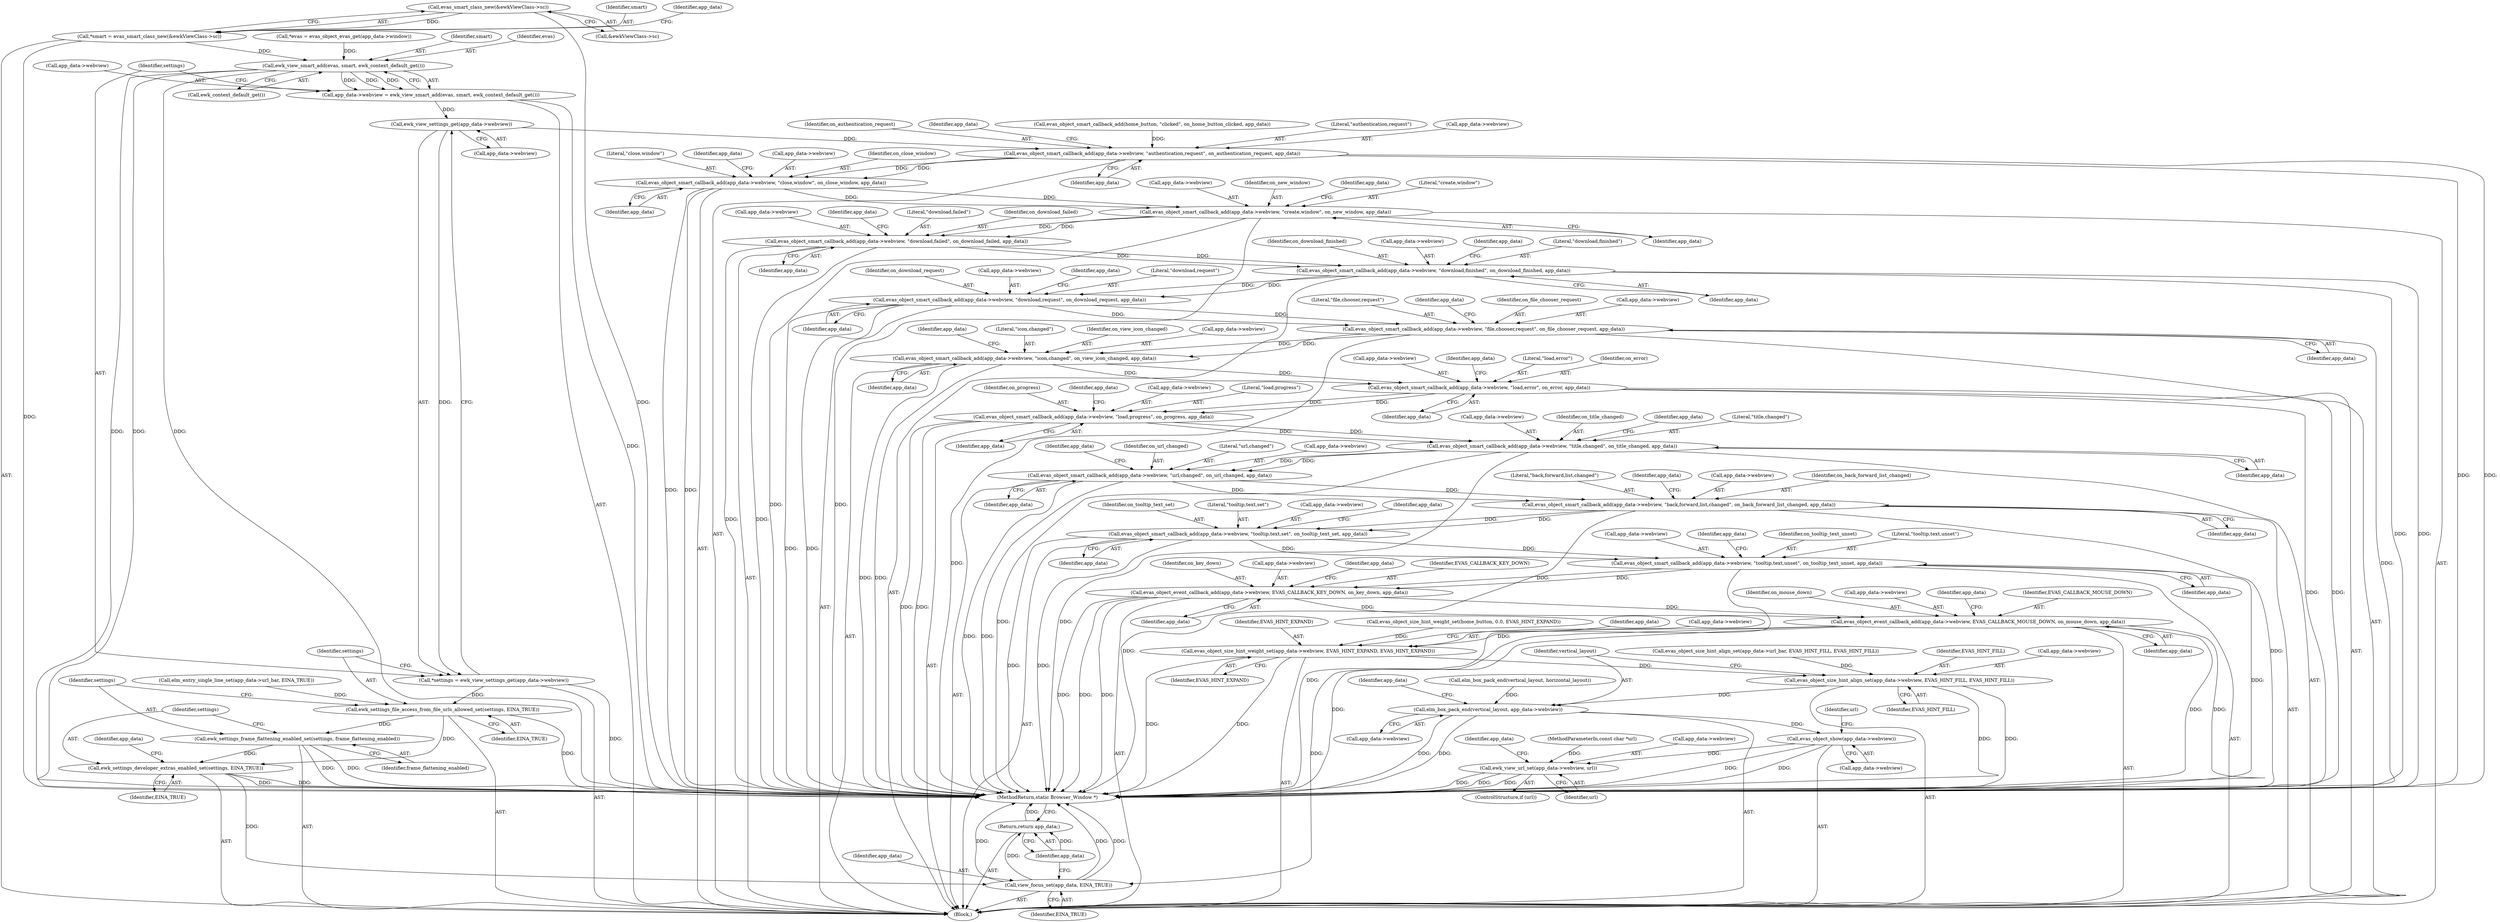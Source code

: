 digraph "0_Chrome_46afbe7f7f55280947e9c06c429a68983ba9d8dd_0@pointer" {
"1000450" [label="(Call,evas_smart_class_new(&ewkViewClass->sc))"];
"1000448" [label="(Call,*smart = evas_smart_class_new(&ewkViewClass->sc))"];
"1000459" [label="(Call,ewk_view_smart_add(evas, smart, ewk_context_default_get()))"];
"1000455" [label="(Call,app_data->webview = ewk_view_smart_add(evas, smart, ewk_context_default_get()))"];
"1000466" [label="(Call,ewk_view_settings_get(app_data->webview))"];
"1000464" [label="(Call,*settings = ewk_view_settings_get(app_data->webview))"];
"1000470" [label="(Call,ewk_settings_file_access_from_file_urls_allowed_set(settings, EINA_TRUE))"];
"1000473" [label="(Call,ewk_settings_frame_flattening_enabled_set(settings, frame_flattening_enabled))"];
"1000476" [label="(Call,ewk_settings_developer_extras_enabled_set(settings, EINA_TRUE))"];
"1000636" [label="(Call,view_focus_set(app_data, EINA_TRUE))"];
"1000639" [label="(Return,return app_data;)"];
"1000479" [label="(Call,evas_object_smart_callback_add(app_data->webview, \"authentication,request\", on_authentication_request, app_data))"];
"1000486" [label="(Call,evas_object_smart_callback_add(app_data->webview, \"close,window\", on_close_window, app_data))"];
"1000493" [label="(Call,evas_object_smart_callback_add(app_data->webview, \"create,window\", on_new_window, app_data))"];
"1000500" [label="(Call,evas_object_smart_callback_add(app_data->webview, \"download,failed\", on_download_failed, app_data))"];
"1000507" [label="(Call,evas_object_smart_callback_add(app_data->webview, \"download,finished\", on_download_finished, app_data))"];
"1000514" [label="(Call,evas_object_smart_callback_add(app_data->webview, \"download,request\", on_download_request, app_data))"];
"1000521" [label="(Call,evas_object_smart_callback_add(app_data->webview, \"file,chooser,request\", on_file_chooser_request, app_data))"];
"1000528" [label="(Call,evas_object_smart_callback_add(app_data->webview, \"icon,changed\", on_view_icon_changed, app_data))"];
"1000535" [label="(Call,evas_object_smart_callback_add(app_data->webview, \"load,error\", on_error, app_data))"];
"1000542" [label="(Call,evas_object_smart_callback_add(app_data->webview, \"load,progress\", on_progress, app_data))"];
"1000549" [label="(Call,evas_object_smart_callback_add(app_data->webview, \"title,changed\", on_title_changed, app_data))"];
"1000556" [label="(Call,evas_object_smart_callback_add(app_data->webview, \"url,changed\", on_url_changed, app_data))"];
"1000563" [label="(Call,evas_object_smart_callback_add(app_data->webview, \"back,forward,list,changed\", on_back_forward_list_changed, app_data))"];
"1000570" [label="(Call,evas_object_smart_callback_add(app_data->webview, \"tooltip,text,set\", on_tooltip_text_set, app_data))"];
"1000577" [label="(Call,evas_object_smart_callback_add(app_data->webview, \"tooltip,text,unset\", on_tooltip_text_unset, app_data))"];
"1000584" [label="(Call,evas_object_event_callback_add(app_data->webview, EVAS_CALLBACK_KEY_DOWN, on_key_down, app_data))"];
"1000591" [label="(Call,evas_object_event_callback_add(app_data->webview, EVAS_CALLBACK_MOUSE_DOWN, on_mouse_down, app_data))"];
"1000598" [label="(Call,evas_object_size_hint_weight_set(app_data->webview, EVAS_HINT_EXPAND, EVAS_HINT_EXPAND))"];
"1000604" [label="(Call,evas_object_size_hint_align_set(app_data->webview, EVAS_HINT_FILL, EVAS_HINT_FILL))"];
"1000610" [label="(Call,elm_box_pack_end(vertical_layout, app_data->webview))"];
"1000615" [label="(Call,evas_object_show(app_data->webview))"];
"1000621" [label="(Call,ewk_view_url_set(app_data->webview, url))"];
"1000578" [label="(Call,app_data->webview)"];
"1000441" [label="(Call,*evas = evas_object_evas_get(app_data->window))"];
"1000448" [label="(Call,*smart = evas_smart_class_new(&ewkViewClass->sc))"];
"1000471" [label="(Identifier,settings)"];
"1000501" [label="(Call,app_data->webview)"];
"1000598" [label="(Call,evas_object_size_hint_weight_set(app_data->webview, EVAS_HINT_EXPAND, EVAS_HINT_EXPAND))"];
"1000472" [label="(Identifier,EINA_TRUE)"];
"1000484" [label="(Identifier,on_authentication_request)"];
"1000596" [label="(Identifier,on_mouse_down)"];
"1000467" [label="(Call,app_data->webview)"];
"1000488" [label="(Identifier,app_data)"];
"1000494" [label="(Call,app_data->webview)"];
"1000620" [label="(Identifier,url)"];
"1000537" [label="(Identifier,app_data)"];
"1000499" [label="(Identifier,app_data)"];
"1000498" [label="(Identifier,on_new_window)"];
"1000555" [label="(Identifier,app_data)"];
"1000519" [label="(Identifier,on_download_request)"];
"1000567" [label="(Literal,\"back,forward,list,changed\")"];
"1000602" [label="(Identifier,EVAS_HINT_EXPAND)"];
"1000486" [label="(Call,evas_object_smart_callback_add(app_data->webview, \"close,window\", on_close_window, app_data))"];
"1000525" [label="(Literal,\"file,chooser,request\")"];
"1000541" [label="(Identifier,app_data)"];
"1000589" [label="(Identifier,on_key_down)"];
"1000534" [label="(Identifier,app_data)"];
"1000628" [label="(Identifier,app_data)"];
"1000462" [label="(Call,ewk_context_default_get())"];
"1000584" [label="(Call,evas_object_event_callback_add(app_data->webview, EVAS_CALLBACK_KEY_DOWN, on_key_down, app_data))"];
"1000481" [label="(Identifier,app_data)"];
"1000512" [label="(Identifier,on_download_finished)"];
"1000459" [label="(Call,ewk_view_smart_add(evas, smart, ewk_context_default_get()))"];
"1000474" [label="(Identifier,settings)"];
"1000563" [label="(Call,evas_object_smart_callback_add(app_data->webview, \"back,forward,list,changed\", on_back_forward_list_changed, app_data))"];
"1000490" [label="(Literal,\"close,window\")"];
"1000532" [label="(Literal,\"icon,changed\")"];
"1000492" [label="(Identifier,app_data)"];
"1000502" [label="(Identifier,app_data)"];
"1000456" [label="(Call,app_data->webview)"];
"1000619" [label="(ControlStructure,if (url))"];
"1000625" [label="(Identifier,url)"];
"1000570" [label="(Call,evas_object_smart_callback_add(app_data->webview, \"tooltip,text,set\", on_tooltip_text_set, app_data))"];
"1000565" [label="(Identifier,app_data)"];
"1000527" [label="(Identifier,app_data)"];
"1000495" [label="(Identifier,app_data)"];
"1000562" [label="(Identifier,app_data)"];
"1000465" [label="(Identifier,settings)"];
"1000611" [label="(Identifier,vertical_layout)"];
"1000637" [label="(Identifier,app_data)"];
"1000542" [label="(Call,evas_object_smart_callback_add(app_data->webview, \"load,progress\", on_progress, app_data))"];
"1000569" [label="(Identifier,app_data)"];
"1000583" [label="(Identifier,app_data)"];
"1000487" [label="(Call,app_data->webview)"];
"1000575" [label="(Identifier,on_tooltip_text_set)"];
"1000508" [label="(Call,app_data->webview)"];
"1000536" [label="(Call,app_data->webview)"];
"1000515" [label="(Call,app_data->webview)"];
"1000617" [label="(Identifier,app_data)"];
"1000461" [label="(Identifier,smart)"];
"1000523" [label="(Identifier,app_data)"];
"1000585" [label="(Call,app_data->webview)"];
"1000449" [label="(Identifier,smart)"];
"1000590" [label="(Identifier,app_data)"];
"1000586" [label="(Identifier,app_data)"];
"1000111" [label="(MethodParameterIn,const char *url)"];
"1000572" [label="(Identifier,app_data)"];
"1000574" [label="(Literal,\"tooltip,text,set\")"];
"1000622" [label="(Call,app_data->webview)"];
"1000477" [label="(Identifier,settings)"];
"1000403" [label="(Call,evas_object_smart_callback_add(home_button, \"clicked\", on_home_button_clicked, app_data))"];
"1000112" [label="(Block,)"];
"1000506" [label="(Identifier,app_data)"];
"1000476" [label="(Call,ewk_settings_developer_extras_enabled_set(settings, EINA_TRUE))"];
"1000592" [label="(Call,app_data->webview)"];
"1000544" [label="(Identifier,app_data)"];
"1000616" [label="(Call,app_data->webview)"];
"1000639" [label="(Return,return app_data;)"];
"1000473" [label="(Call,ewk_settings_frame_flattening_enabled_set(settings, frame_flattening_enabled))"];
"1000539" [label="(Literal,\"load,error\")"];
"1000550" [label="(Call,app_data->webview)"];
"1000520" [label="(Identifier,app_data)"];
"1000577" [label="(Call,evas_object_smart_callback_add(app_data->webview, \"tooltip,text,unset\", on_tooltip_text_unset, app_data))"];
"1000354" [label="(Call,evas_object_size_hint_align_set(app_data->url_bar, EVAS_HINT_FILL, EVAS_HINT_FILL))"];
"1000593" [label="(Identifier,app_data)"];
"1000608" [label="(Identifier,EVAS_HINT_FILL)"];
"1000460" [label="(Identifier,evas)"];
"1000603" [label="(Identifier,EVAS_HINT_EXPAND)"];
"1000582" [label="(Identifier,on_tooltip_text_unset)"];
"1000514" [label="(Call,evas_object_smart_callback_add(app_data->webview, \"download,request\", on_download_request, app_data))"];
"1000605" [label="(Call,app_data->webview)"];
"1000597" [label="(Identifier,app_data)"];
"1000450" [label="(Call,evas_smart_class_new(&ewkViewClass->sc))"];
"1000493" [label="(Call,evas_object_smart_callback_add(app_data->webview, \"create,window\", on_new_window, app_data))"];
"1000591" [label="(Call,evas_object_event_callback_add(app_data->webview, EVAS_CALLBACK_MOUSE_DOWN, on_mouse_down, app_data))"];
"1000610" [label="(Call,elm_box_pack_end(vertical_layout, app_data->webview))"];
"1000521" [label="(Call,evas_object_smart_callback_add(app_data->webview, \"file,chooser,request\", on_file_chooser_request, app_data))"];
"1000530" [label="(Identifier,app_data)"];
"1000609" [label="(Identifier,EVAS_HINT_FILL)"];
"1000561" [label="(Identifier,on_url_changed)"];
"1000509" [label="(Identifier,app_data)"];
"1000470" [label="(Call,ewk_settings_file_access_from_file_urls_allowed_set(settings, EINA_TRUE))"];
"1000408" [label="(Call,evas_object_size_hint_weight_set(home_button, 0.0, EVAS_HINT_EXPAND))"];
"1000507" [label="(Call,evas_object_smart_callback_add(app_data->webview, \"download,finished\", on_download_finished, app_data))"];
"1000526" [label="(Identifier,on_file_chooser_request)"];
"1000641" [label="(MethodReturn,static Browser_Window *)"];
"1000600" [label="(Identifier,app_data)"];
"1000528" [label="(Call,evas_object_smart_callback_add(app_data->webview, \"icon,changed\", on_view_icon_changed, app_data))"];
"1000547" [label="(Identifier,on_progress)"];
"1000497" [label="(Literal,\"create,window\")"];
"1000571" [label="(Call,app_data->webview)"];
"1000595" [label="(Identifier,EVAS_CALLBACK_MOUSE_DOWN)"];
"1000606" [label="(Identifier,app_data)"];
"1000615" [label="(Call,evas_object_show(app_data->webview))"];
"1000621" [label="(Call,ewk_view_url_set(app_data->webview, url))"];
"1000640" [label="(Identifier,app_data)"];
"1000560" [label="(Literal,\"url,changed\")"];
"1000485" [label="(Identifier,app_data)"];
"1000516" [label="(Identifier,app_data)"];
"1000612" [label="(Call,app_data->webview)"];
"1000504" [label="(Literal,\"download,failed\")"];
"1000451" [label="(Call,&ewkViewClass->sc)"];
"1000466" [label="(Call,ewk_view_settings_get(app_data->webview))"];
"1000638" [label="(Identifier,EINA_TRUE)"];
"1000211" [label="(Call,elm_box_pack_end(vertical_layout, horizontal_layout))"];
"1000500" [label="(Call,evas_object_smart_callback_add(app_data->webview, \"download,failed\", on_download_failed, app_data))"];
"1000511" [label="(Literal,\"download,finished\")"];
"1000599" [label="(Call,app_data->webview)"];
"1000551" [label="(Identifier,app_data)"];
"1000540" [label="(Identifier,on_error)"];
"1000554" [label="(Identifier,on_title_changed)"];
"1000558" [label="(Identifier,app_data)"];
"1000491" [label="(Identifier,on_close_window)"];
"1000543" [label="(Call,app_data->webview)"];
"1000479" [label="(Call,evas_object_smart_callback_add(app_data->webview, \"authentication,request\", on_authentication_request, app_data))"];
"1000518" [label="(Literal,\"download,request\")"];
"1000576" [label="(Identifier,app_data)"];
"1000455" [label="(Call,app_data->webview = ewk_view_smart_add(evas, smart, ewk_context_default_get()))"];
"1000548" [label="(Identifier,app_data)"];
"1000636" [label="(Call,view_focus_set(app_data, EINA_TRUE))"];
"1000513" [label="(Identifier,app_data)"];
"1000553" [label="(Literal,\"title,changed\")"];
"1000564" [label="(Call,app_data->webview)"];
"1000581" [label="(Literal,\"tooltip,text,unset\")"];
"1000478" [label="(Identifier,EINA_TRUE)"];
"1000522" [label="(Call,app_data->webview)"];
"1000475" [label="(Identifier,frame_flattening_enabled)"];
"1000568" [label="(Identifier,on_back_forward_list_changed)"];
"1000464" [label="(Call,*settings = ewk_view_settings_get(app_data->webview))"];
"1000535" [label="(Call,evas_object_smart_callback_add(app_data->webview, \"load,error\", on_error, app_data))"];
"1000533" [label="(Identifier,on_view_icon_changed)"];
"1000483" [label="(Literal,\"authentication,request\")"];
"1000579" [label="(Identifier,app_data)"];
"1000505" [label="(Identifier,on_download_failed)"];
"1000546" [label="(Literal,\"load,progress\")"];
"1000556" [label="(Call,evas_object_smart_callback_add(app_data->webview, \"url,changed\", on_url_changed, app_data))"];
"1000588" [label="(Identifier,EVAS_CALLBACK_KEY_DOWN)"];
"1000480" [label="(Call,app_data->webview)"];
"1000557" [label="(Call,app_data->webview)"];
"1000549" [label="(Call,evas_object_smart_callback_add(app_data->webview, \"title,changed\", on_title_changed, app_data))"];
"1000604" [label="(Call,evas_object_size_hint_align_set(app_data->webview, EVAS_HINT_FILL, EVAS_HINT_FILL))"];
"1000529" [label="(Call,app_data->webview)"];
"1000319" [label="(Call,elm_entry_single_line_set(app_data->url_bar, EINA_TRUE))"];
"1000457" [label="(Identifier,app_data)"];
"1000450" -> "1000448"  [label="AST: "];
"1000450" -> "1000451"  [label="CFG: "];
"1000451" -> "1000450"  [label="AST: "];
"1000448" -> "1000450"  [label="CFG: "];
"1000450" -> "1000641"  [label="DDG: "];
"1000450" -> "1000448"  [label="DDG: "];
"1000448" -> "1000112"  [label="AST: "];
"1000449" -> "1000448"  [label="AST: "];
"1000457" -> "1000448"  [label="CFG: "];
"1000448" -> "1000641"  [label="DDG: "];
"1000448" -> "1000459"  [label="DDG: "];
"1000459" -> "1000455"  [label="AST: "];
"1000459" -> "1000462"  [label="CFG: "];
"1000460" -> "1000459"  [label="AST: "];
"1000461" -> "1000459"  [label="AST: "];
"1000462" -> "1000459"  [label="AST: "];
"1000455" -> "1000459"  [label="CFG: "];
"1000459" -> "1000641"  [label="DDG: "];
"1000459" -> "1000641"  [label="DDG: "];
"1000459" -> "1000641"  [label="DDG: "];
"1000459" -> "1000455"  [label="DDG: "];
"1000459" -> "1000455"  [label="DDG: "];
"1000459" -> "1000455"  [label="DDG: "];
"1000441" -> "1000459"  [label="DDG: "];
"1000455" -> "1000112"  [label="AST: "];
"1000456" -> "1000455"  [label="AST: "];
"1000465" -> "1000455"  [label="CFG: "];
"1000455" -> "1000641"  [label="DDG: "];
"1000455" -> "1000466"  [label="DDG: "];
"1000466" -> "1000464"  [label="AST: "];
"1000466" -> "1000467"  [label="CFG: "];
"1000467" -> "1000466"  [label="AST: "];
"1000464" -> "1000466"  [label="CFG: "];
"1000466" -> "1000464"  [label="DDG: "];
"1000466" -> "1000479"  [label="DDG: "];
"1000464" -> "1000112"  [label="AST: "];
"1000465" -> "1000464"  [label="AST: "];
"1000471" -> "1000464"  [label="CFG: "];
"1000464" -> "1000641"  [label="DDG: "];
"1000464" -> "1000470"  [label="DDG: "];
"1000470" -> "1000112"  [label="AST: "];
"1000470" -> "1000472"  [label="CFG: "];
"1000471" -> "1000470"  [label="AST: "];
"1000472" -> "1000470"  [label="AST: "];
"1000474" -> "1000470"  [label="CFG: "];
"1000470" -> "1000641"  [label="DDG: "];
"1000319" -> "1000470"  [label="DDG: "];
"1000470" -> "1000473"  [label="DDG: "];
"1000470" -> "1000476"  [label="DDG: "];
"1000473" -> "1000112"  [label="AST: "];
"1000473" -> "1000475"  [label="CFG: "];
"1000474" -> "1000473"  [label="AST: "];
"1000475" -> "1000473"  [label="AST: "];
"1000477" -> "1000473"  [label="CFG: "];
"1000473" -> "1000641"  [label="DDG: "];
"1000473" -> "1000641"  [label="DDG: "];
"1000473" -> "1000476"  [label="DDG: "];
"1000476" -> "1000112"  [label="AST: "];
"1000476" -> "1000478"  [label="CFG: "];
"1000477" -> "1000476"  [label="AST: "];
"1000478" -> "1000476"  [label="AST: "];
"1000481" -> "1000476"  [label="CFG: "];
"1000476" -> "1000641"  [label="DDG: "];
"1000476" -> "1000641"  [label="DDG: "];
"1000476" -> "1000636"  [label="DDG: "];
"1000636" -> "1000112"  [label="AST: "];
"1000636" -> "1000638"  [label="CFG: "];
"1000637" -> "1000636"  [label="AST: "];
"1000638" -> "1000636"  [label="AST: "];
"1000640" -> "1000636"  [label="CFG: "];
"1000636" -> "1000641"  [label="DDG: "];
"1000636" -> "1000641"  [label="DDG: "];
"1000636" -> "1000641"  [label="DDG: "];
"1000591" -> "1000636"  [label="DDG: "];
"1000636" -> "1000639"  [label="DDG: "];
"1000639" -> "1000112"  [label="AST: "];
"1000639" -> "1000640"  [label="CFG: "];
"1000640" -> "1000639"  [label="AST: "];
"1000641" -> "1000639"  [label="CFG: "];
"1000639" -> "1000641"  [label="DDG: "];
"1000640" -> "1000639"  [label="DDG: "];
"1000479" -> "1000112"  [label="AST: "];
"1000479" -> "1000485"  [label="CFG: "];
"1000480" -> "1000479"  [label="AST: "];
"1000483" -> "1000479"  [label="AST: "];
"1000484" -> "1000479"  [label="AST: "];
"1000485" -> "1000479"  [label="AST: "];
"1000488" -> "1000479"  [label="CFG: "];
"1000479" -> "1000641"  [label="DDG: "];
"1000479" -> "1000641"  [label="DDG: "];
"1000403" -> "1000479"  [label="DDG: "];
"1000479" -> "1000486"  [label="DDG: "];
"1000479" -> "1000486"  [label="DDG: "];
"1000486" -> "1000112"  [label="AST: "];
"1000486" -> "1000492"  [label="CFG: "];
"1000487" -> "1000486"  [label="AST: "];
"1000490" -> "1000486"  [label="AST: "];
"1000491" -> "1000486"  [label="AST: "];
"1000492" -> "1000486"  [label="AST: "];
"1000495" -> "1000486"  [label="CFG: "];
"1000486" -> "1000641"  [label="DDG: "];
"1000486" -> "1000641"  [label="DDG: "];
"1000486" -> "1000493"  [label="DDG: "];
"1000486" -> "1000493"  [label="DDG: "];
"1000493" -> "1000112"  [label="AST: "];
"1000493" -> "1000499"  [label="CFG: "];
"1000494" -> "1000493"  [label="AST: "];
"1000497" -> "1000493"  [label="AST: "];
"1000498" -> "1000493"  [label="AST: "];
"1000499" -> "1000493"  [label="AST: "];
"1000502" -> "1000493"  [label="CFG: "];
"1000493" -> "1000641"  [label="DDG: "];
"1000493" -> "1000641"  [label="DDG: "];
"1000493" -> "1000500"  [label="DDG: "];
"1000493" -> "1000500"  [label="DDG: "];
"1000500" -> "1000112"  [label="AST: "];
"1000500" -> "1000506"  [label="CFG: "];
"1000501" -> "1000500"  [label="AST: "];
"1000504" -> "1000500"  [label="AST: "];
"1000505" -> "1000500"  [label="AST: "];
"1000506" -> "1000500"  [label="AST: "];
"1000509" -> "1000500"  [label="CFG: "];
"1000500" -> "1000641"  [label="DDG: "];
"1000500" -> "1000641"  [label="DDG: "];
"1000500" -> "1000507"  [label="DDG: "];
"1000500" -> "1000507"  [label="DDG: "];
"1000507" -> "1000112"  [label="AST: "];
"1000507" -> "1000513"  [label="CFG: "];
"1000508" -> "1000507"  [label="AST: "];
"1000511" -> "1000507"  [label="AST: "];
"1000512" -> "1000507"  [label="AST: "];
"1000513" -> "1000507"  [label="AST: "];
"1000516" -> "1000507"  [label="CFG: "];
"1000507" -> "1000641"  [label="DDG: "];
"1000507" -> "1000641"  [label="DDG: "];
"1000507" -> "1000514"  [label="DDG: "];
"1000507" -> "1000514"  [label="DDG: "];
"1000514" -> "1000112"  [label="AST: "];
"1000514" -> "1000520"  [label="CFG: "];
"1000515" -> "1000514"  [label="AST: "];
"1000518" -> "1000514"  [label="AST: "];
"1000519" -> "1000514"  [label="AST: "];
"1000520" -> "1000514"  [label="AST: "];
"1000523" -> "1000514"  [label="CFG: "];
"1000514" -> "1000641"  [label="DDG: "];
"1000514" -> "1000641"  [label="DDG: "];
"1000514" -> "1000521"  [label="DDG: "];
"1000514" -> "1000521"  [label="DDG: "];
"1000521" -> "1000112"  [label="AST: "];
"1000521" -> "1000527"  [label="CFG: "];
"1000522" -> "1000521"  [label="AST: "];
"1000525" -> "1000521"  [label="AST: "];
"1000526" -> "1000521"  [label="AST: "];
"1000527" -> "1000521"  [label="AST: "];
"1000530" -> "1000521"  [label="CFG: "];
"1000521" -> "1000641"  [label="DDG: "];
"1000521" -> "1000641"  [label="DDG: "];
"1000521" -> "1000528"  [label="DDG: "];
"1000521" -> "1000528"  [label="DDG: "];
"1000528" -> "1000112"  [label="AST: "];
"1000528" -> "1000534"  [label="CFG: "];
"1000529" -> "1000528"  [label="AST: "];
"1000532" -> "1000528"  [label="AST: "];
"1000533" -> "1000528"  [label="AST: "];
"1000534" -> "1000528"  [label="AST: "];
"1000537" -> "1000528"  [label="CFG: "];
"1000528" -> "1000641"  [label="DDG: "];
"1000528" -> "1000641"  [label="DDG: "];
"1000528" -> "1000535"  [label="DDG: "];
"1000528" -> "1000535"  [label="DDG: "];
"1000535" -> "1000112"  [label="AST: "];
"1000535" -> "1000541"  [label="CFG: "];
"1000536" -> "1000535"  [label="AST: "];
"1000539" -> "1000535"  [label="AST: "];
"1000540" -> "1000535"  [label="AST: "];
"1000541" -> "1000535"  [label="AST: "];
"1000544" -> "1000535"  [label="CFG: "];
"1000535" -> "1000641"  [label="DDG: "];
"1000535" -> "1000641"  [label="DDG: "];
"1000535" -> "1000542"  [label="DDG: "];
"1000535" -> "1000542"  [label="DDG: "];
"1000542" -> "1000112"  [label="AST: "];
"1000542" -> "1000548"  [label="CFG: "];
"1000543" -> "1000542"  [label="AST: "];
"1000546" -> "1000542"  [label="AST: "];
"1000547" -> "1000542"  [label="AST: "];
"1000548" -> "1000542"  [label="AST: "];
"1000551" -> "1000542"  [label="CFG: "];
"1000542" -> "1000641"  [label="DDG: "];
"1000542" -> "1000641"  [label="DDG: "];
"1000542" -> "1000549"  [label="DDG: "];
"1000542" -> "1000549"  [label="DDG: "];
"1000549" -> "1000112"  [label="AST: "];
"1000549" -> "1000555"  [label="CFG: "];
"1000550" -> "1000549"  [label="AST: "];
"1000553" -> "1000549"  [label="AST: "];
"1000554" -> "1000549"  [label="AST: "];
"1000555" -> "1000549"  [label="AST: "];
"1000558" -> "1000549"  [label="CFG: "];
"1000549" -> "1000641"  [label="DDG: "];
"1000549" -> "1000641"  [label="DDG: "];
"1000549" -> "1000556"  [label="DDG: "];
"1000549" -> "1000556"  [label="DDG: "];
"1000556" -> "1000112"  [label="AST: "];
"1000556" -> "1000562"  [label="CFG: "];
"1000557" -> "1000556"  [label="AST: "];
"1000560" -> "1000556"  [label="AST: "];
"1000561" -> "1000556"  [label="AST: "];
"1000562" -> "1000556"  [label="AST: "];
"1000565" -> "1000556"  [label="CFG: "];
"1000556" -> "1000641"  [label="DDG: "];
"1000556" -> "1000641"  [label="DDG: "];
"1000556" -> "1000563"  [label="DDG: "];
"1000556" -> "1000563"  [label="DDG: "];
"1000563" -> "1000112"  [label="AST: "];
"1000563" -> "1000569"  [label="CFG: "];
"1000564" -> "1000563"  [label="AST: "];
"1000567" -> "1000563"  [label="AST: "];
"1000568" -> "1000563"  [label="AST: "];
"1000569" -> "1000563"  [label="AST: "];
"1000572" -> "1000563"  [label="CFG: "];
"1000563" -> "1000641"  [label="DDG: "];
"1000563" -> "1000641"  [label="DDG: "];
"1000563" -> "1000570"  [label="DDG: "];
"1000563" -> "1000570"  [label="DDG: "];
"1000570" -> "1000112"  [label="AST: "];
"1000570" -> "1000576"  [label="CFG: "];
"1000571" -> "1000570"  [label="AST: "];
"1000574" -> "1000570"  [label="AST: "];
"1000575" -> "1000570"  [label="AST: "];
"1000576" -> "1000570"  [label="AST: "];
"1000579" -> "1000570"  [label="CFG: "];
"1000570" -> "1000641"  [label="DDG: "];
"1000570" -> "1000641"  [label="DDG: "];
"1000570" -> "1000577"  [label="DDG: "];
"1000570" -> "1000577"  [label="DDG: "];
"1000577" -> "1000112"  [label="AST: "];
"1000577" -> "1000583"  [label="CFG: "];
"1000578" -> "1000577"  [label="AST: "];
"1000581" -> "1000577"  [label="AST: "];
"1000582" -> "1000577"  [label="AST: "];
"1000583" -> "1000577"  [label="AST: "];
"1000586" -> "1000577"  [label="CFG: "];
"1000577" -> "1000641"  [label="DDG: "];
"1000577" -> "1000641"  [label="DDG: "];
"1000577" -> "1000584"  [label="DDG: "];
"1000577" -> "1000584"  [label="DDG: "];
"1000584" -> "1000112"  [label="AST: "];
"1000584" -> "1000590"  [label="CFG: "];
"1000585" -> "1000584"  [label="AST: "];
"1000588" -> "1000584"  [label="AST: "];
"1000589" -> "1000584"  [label="AST: "];
"1000590" -> "1000584"  [label="AST: "];
"1000593" -> "1000584"  [label="CFG: "];
"1000584" -> "1000641"  [label="DDG: "];
"1000584" -> "1000641"  [label="DDG: "];
"1000584" -> "1000641"  [label="DDG: "];
"1000584" -> "1000591"  [label="DDG: "];
"1000584" -> "1000591"  [label="DDG: "];
"1000591" -> "1000112"  [label="AST: "];
"1000591" -> "1000597"  [label="CFG: "];
"1000592" -> "1000591"  [label="AST: "];
"1000595" -> "1000591"  [label="AST: "];
"1000596" -> "1000591"  [label="AST: "];
"1000597" -> "1000591"  [label="AST: "];
"1000600" -> "1000591"  [label="CFG: "];
"1000591" -> "1000641"  [label="DDG: "];
"1000591" -> "1000641"  [label="DDG: "];
"1000591" -> "1000641"  [label="DDG: "];
"1000591" -> "1000598"  [label="DDG: "];
"1000598" -> "1000112"  [label="AST: "];
"1000598" -> "1000603"  [label="CFG: "];
"1000599" -> "1000598"  [label="AST: "];
"1000602" -> "1000598"  [label="AST: "];
"1000603" -> "1000598"  [label="AST: "];
"1000606" -> "1000598"  [label="CFG: "];
"1000598" -> "1000641"  [label="DDG: "];
"1000598" -> "1000641"  [label="DDG: "];
"1000408" -> "1000598"  [label="DDG: "];
"1000598" -> "1000604"  [label="DDG: "];
"1000604" -> "1000112"  [label="AST: "];
"1000604" -> "1000609"  [label="CFG: "];
"1000605" -> "1000604"  [label="AST: "];
"1000608" -> "1000604"  [label="AST: "];
"1000609" -> "1000604"  [label="AST: "];
"1000611" -> "1000604"  [label="CFG: "];
"1000604" -> "1000641"  [label="DDG: "];
"1000604" -> "1000641"  [label="DDG: "];
"1000354" -> "1000604"  [label="DDG: "];
"1000604" -> "1000610"  [label="DDG: "];
"1000610" -> "1000112"  [label="AST: "];
"1000610" -> "1000612"  [label="CFG: "];
"1000611" -> "1000610"  [label="AST: "];
"1000612" -> "1000610"  [label="AST: "];
"1000617" -> "1000610"  [label="CFG: "];
"1000610" -> "1000641"  [label="DDG: "];
"1000610" -> "1000641"  [label="DDG: "];
"1000211" -> "1000610"  [label="DDG: "];
"1000610" -> "1000615"  [label="DDG: "];
"1000615" -> "1000112"  [label="AST: "];
"1000615" -> "1000616"  [label="CFG: "];
"1000616" -> "1000615"  [label="AST: "];
"1000620" -> "1000615"  [label="CFG: "];
"1000615" -> "1000641"  [label="DDG: "];
"1000615" -> "1000641"  [label="DDG: "];
"1000615" -> "1000621"  [label="DDG: "];
"1000621" -> "1000619"  [label="AST: "];
"1000621" -> "1000625"  [label="CFG: "];
"1000622" -> "1000621"  [label="AST: "];
"1000625" -> "1000621"  [label="AST: "];
"1000628" -> "1000621"  [label="CFG: "];
"1000621" -> "1000641"  [label="DDG: "];
"1000621" -> "1000641"  [label="DDG: "];
"1000621" -> "1000641"  [label="DDG: "];
"1000111" -> "1000621"  [label="DDG: "];
}
